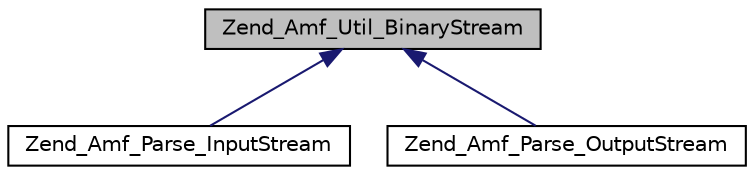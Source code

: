 digraph G
{
  edge [fontname="Helvetica",fontsize="10",labelfontname="Helvetica",labelfontsize="10"];
  node [fontname="Helvetica",fontsize="10",shape=record];
  Node1 [label="Zend_Amf_Util_BinaryStream",height=0.2,width=0.4,color="black", fillcolor="grey75", style="filled" fontcolor="black"];
  Node1 -> Node2 [dir="back",color="midnightblue",fontsize="10",style="solid",fontname="Helvetica"];
  Node2 [label="Zend_Amf_Parse_InputStream",height=0.2,width=0.4,color="black", fillcolor="white", style="filled",URL="$class_zend___amf___parse___input_stream.html"];
  Node1 -> Node3 [dir="back",color="midnightblue",fontsize="10",style="solid",fontname="Helvetica"];
  Node3 [label="Zend_Amf_Parse_OutputStream",height=0.2,width=0.4,color="black", fillcolor="white", style="filled",URL="$class_zend___amf___parse___output_stream.html"];
}
